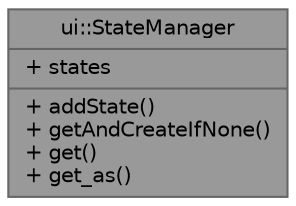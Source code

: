 digraph "ui::StateManager"
{
 // LATEX_PDF_SIZE
  bgcolor="transparent";
  edge [fontname=Helvetica,fontsize=10,labelfontname=Helvetica,labelfontsize=10];
  node [fontname=Helvetica,fontsize=10,shape=box,height=0.2,width=0.4];
  Node1 [shape=record,label="{ui::StateManager\n|+ states\l|+ addState()\l+ getAndCreateIfNone()\l+ get()\l+ get_as()\l}",height=0.2,width=0.4,color="gray40", fillcolor="grey60", style="filled", fontcolor="black",tooltip=" "];
}

